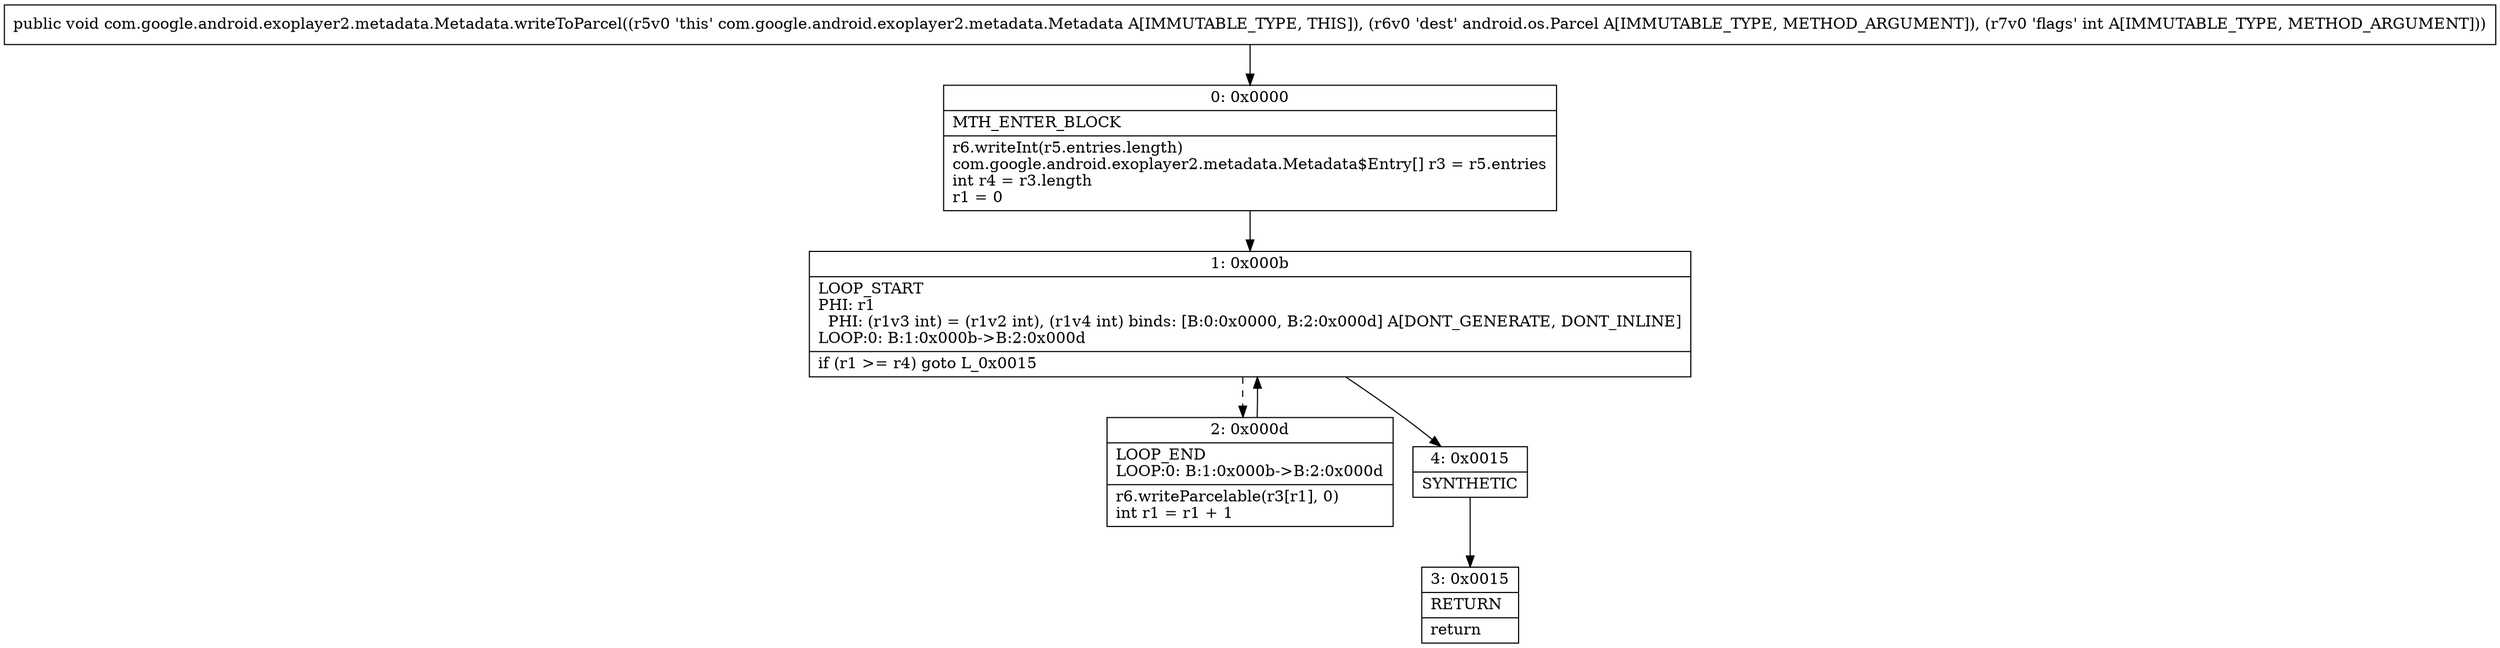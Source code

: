 digraph "CFG forcom.google.android.exoplayer2.metadata.Metadata.writeToParcel(Landroid\/os\/Parcel;I)V" {
Node_0 [shape=record,label="{0\:\ 0x0000|MTH_ENTER_BLOCK\l|r6.writeInt(r5.entries.length)\lcom.google.android.exoplayer2.metadata.Metadata$Entry[] r3 = r5.entries\lint r4 = r3.length\lr1 = 0\l}"];
Node_1 [shape=record,label="{1\:\ 0x000b|LOOP_START\lPHI: r1 \l  PHI: (r1v3 int) = (r1v2 int), (r1v4 int) binds: [B:0:0x0000, B:2:0x000d] A[DONT_GENERATE, DONT_INLINE]\lLOOP:0: B:1:0x000b\-\>B:2:0x000d\l|if (r1 \>= r4) goto L_0x0015\l}"];
Node_2 [shape=record,label="{2\:\ 0x000d|LOOP_END\lLOOP:0: B:1:0x000b\-\>B:2:0x000d\l|r6.writeParcelable(r3[r1], 0)\lint r1 = r1 + 1\l}"];
Node_3 [shape=record,label="{3\:\ 0x0015|RETURN\l|return\l}"];
Node_4 [shape=record,label="{4\:\ 0x0015|SYNTHETIC\l}"];
MethodNode[shape=record,label="{public void com.google.android.exoplayer2.metadata.Metadata.writeToParcel((r5v0 'this' com.google.android.exoplayer2.metadata.Metadata A[IMMUTABLE_TYPE, THIS]), (r6v0 'dest' android.os.Parcel A[IMMUTABLE_TYPE, METHOD_ARGUMENT]), (r7v0 'flags' int A[IMMUTABLE_TYPE, METHOD_ARGUMENT])) }"];
MethodNode -> Node_0;
Node_0 -> Node_1;
Node_1 -> Node_2[style=dashed];
Node_1 -> Node_4;
Node_2 -> Node_1;
Node_4 -> Node_3;
}

